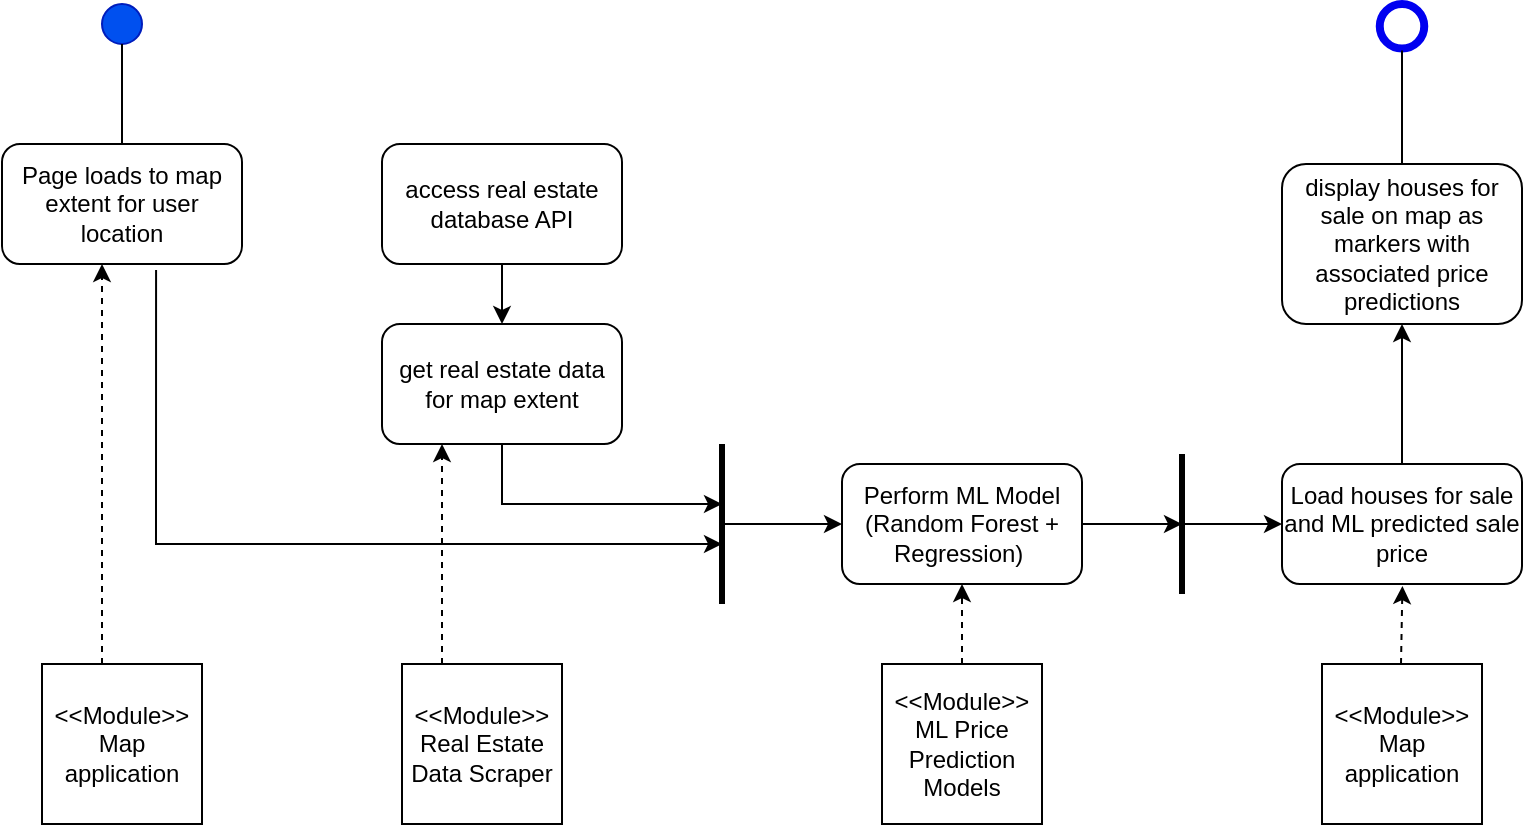 <mxfile version="22.1.2" type="device">
  <diagram name="Page-1" id="mZAGDkjLX-rgJoIDHCeY">
    <mxGraphModel dx="954" dy="674" grid="1" gridSize="10" guides="1" tooltips="1" connect="1" arrows="1" fold="1" page="1" pageScale="1" pageWidth="850" pageHeight="1100" math="0" shadow="0">
      <root>
        <mxCell id="0" />
        <mxCell id="1" parent="0" />
        <mxCell id="uKq6kxDPPlUrrm8vqb3u-1" value="access real estate database API" style="rounded=1;whiteSpace=wrap;html=1;" parent="1" vertex="1">
          <mxGeometry x="250" y="180" width="120" height="60" as="geometry" />
        </mxCell>
        <mxCell id="uKq6kxDPPlUrrm8vqb3u-2" value="&amp;lt;&amp;lt;Module&amp;gt;&amp;gt;&lt;br&gt;Real Estate Data Scraper" style="whiteSpace=wrap;html=1;aspect=fixed;" parent="1" vertex="1">
          <mxGeometry x="260" y="440" width="80" height="80" as="geometry" />
        </mxCell>
        <mxCell id="uKq6kxDPPlUrrm8vqb3u-3" value="&amp;lt;&amp;lt;Module&amp;gt;&amp;gt;&lt;br&gt;ML Price Prediction Models" style="whiteSpace=wrap;html=1;aspect=fixed;" parent="1" vertex="1">
          <mxGeometry x="500" y="440" width="80" height="80" as="geometry" />
        </mxCell>
        <mxCell id="uKq6kxDPPlUrrm8vqb3u-4" value="&amp;lt;&amp;lt;Module&amp;gt;&amp;gt;&lt;br&gt;Map application" style="whiteSpace=wrap;html=1;aspect=fixed;" parent="1" vertex="1">
          <mxGeometry x="720" y="440" width="80" height="80" as="geometry" />
        </mxCell>
        <mxCell id="uKq6kxDPPlUrrm8vqb3u-5" value="" style="ellipse;whiteSpace=wrap;html=1;aspect=fixed;fillColor=#0050ef;fontColor=#ffffff;strokeColor=#001DBC;" parent="1" vertex="1">
          <mxGeometry x="110" y="110" width="20" height="20" as="geometry" />
        </mxCell>
        <mxCell id="uKq6kxDPPlUrrm8vqb3u-7" value="" style="ellipse;whiteSpace=wrap;html=1;aspect=fixed;fillColor=none;strokeColor=#0000F0;perimeterSpacing=1;strokeWidth=4;" parent="1" vertex="1">
          <mxGeometry x="748.88" y="110" width="22.25" height="22.25" as="geometry" />
        </mxCell>
        <mxCell id="uKq6kxDPPlUrrm8vqb3u-10" value="" style="endArrow=none;html=1;rounded=0;strokeWidth=3;" parent="1" edge="1">
          <mxGeometry width="50" height="50" relative="1" as="geometry">
            <mxPoint x="420" y="410" as="sourcePoint" />
            <mxPoint x="420" y="330" as="targetPoint" />
          </mxGeometry>
        </mxCell>
        <mxCell id="uKq6kxDPPlUrrm8vqb3u-11" value="" style="endArrow=none;html=1;rounded=0;strokeWidth=3;" parent="1" edge="1">
          <mxGeometry width="50" height="50" relative="1" as="geometry">
            <mxPoint x="650" y="405" as="sourcePoint" />
            <mxPoint x="650" y="335" as="targetPoint" />
          </mxGeometry>
        </mxCell>
        <mxCell id="uKq6kxDPPlUrrm8vqb3u-12" value="Perform ML Model (Random Forest + Regression)&amp;nbsp;" style="rounded=1;whiteSpace=wrap;html=1;" parent="1" vertex="1">
          <mxGeometry x="480" y="340" width="120" height="60" as="geometry" />
        </mxCell>
        <mxCell id="uKq6kxDPPlUrrm8vqb3u-13" value="" style="endArrow=classic;html=1;rounded=0;exitX=0.5;exitY=1;exitDx=0;exitDy=0;" parent="1" edge="1" source="5s8iqSx1psVmnMG8HaQG-1">
          <mxGeometry width="50" height="50" relative="1" as="geometry">
            <mxPoint x="310" y="300" as="sourcePoint" />
            <mxPoint x="420" y="360" as="targetPoint" />
            <Array as="points">
              <mxPoint x="310" y="360" />
            </Array>
          </mxGeometry>
        </mxCell>
        <mxCell id="uKq6kxDPPlUrrm8vqb3u-16" value="" style="endArrow=classic;html=1;rounded=0;exitX=1;exitY=0.5;exitDx=0;exitDy=0;" parent="1" edge="1" source="uKq6kxDPPlUrrm8vqb3u-12">
          <mxGeometry width="50" height="50" relative="1" as="geometry">
            <mxPoint x="600" y="210" as="sourcePoint" />
            <mxPoint x="650" y="370" as="targetPoint" />
            <Array as="points">
              <mxPoint x="630" y="370" />
            </Array>
          </mxGeometry>
        </mxCell>
        <mxCell id="uKq6kxDPPlUrrm8vqb3u-17" value="" style="endArrow=classic;html=1;rounded=0;entryX=0;entryY=0.5;entryDx=0;entryDy=0;" parent="1" edge="1">
          <mxGeometry width="50" height="50" relative="1" as="geometry">
            <mxPoint x="420" y="370" as="sourcePoint" />
            <mxPoint x="480" y="370" as="targetPoint" />
          </mxGeometry>
        </mxCell>
        <mxCell id="uKq6kxDPPlUrrm8vqb3u-18" value="" style="endArrow=classic;html=1;rounded=0;dashed=1;entryX=0.25;entryY=1;entryDx=0;entryDy=0;" parent="1" target="5s8iqSx1psVmnMG8HaQG-1" edge="1">
          <mxGeometry width="50" height="50" relative="1" as="geometry">
            <mxPoint x="280" y="440" as="sourcePoint" />
            <mxPoint x="280" y="300" as="targetPoint" />
          </mxGeometry>
        </mxCell>
        <mxCell id="uKq6kxDPPlUrrm8vqb3u-20" value="" style="endArrow=classic;html=1;rounded=0;dashed=1;entryX=0.358;entryY=1.017;entryDx=0;entryDy=0;entryPerimeter=0;" parent="1" edge="1">
          <mxGeometry width="50" height="50" relative="1" as="geometry">
            <mxPoint x="759.5" y="440" as="sourcePoint" />
            <mxPoint x="760.21" y="401.02" as="targetPoint" />
          </mxGeometry>
        </mxCell>
        <mxCell id="uKq6kxDPPlUrrm8vqb3u-21" value="Page loads to map extent for user location" style="rounded=1;whiteSpace=wrap;html=1;" parent="1" vertex="1">
          <mxGeometry x="60" y="180" width="120" height="60" as="geometry" />
        </mxCell>
        <mxCell id="uKq6kxDPPlUrrm8vqb3u-22" value="&amp;lt;&amp;lt;Module&amp;gt;&amp;gt;&lt;br&gt;Map application" style="whiteSpace=wrap;html=1;aspect=fixed;" parent="1" vertex="1">
          <mxGeometry x="80" y="440" width="80" height="80" as="geometry" />
        </mxCell>
        <mxCell id="uKq6kxDPPlUrrm8vqb3u-23" value="" style="endArrow=classic;html=1;rounded=0;dashed=1;" parent="1" edge="1">
          <mxGeometry width="50" height="50" relative="1" as="geometry">
            <mxPoint x="110" y="440" as="sourcePoint" />
            <mxPoint x="110" y="240" as="targetPoint" />
          </mxGeometry>
        </mxCell>
        <mxCell id="uKq6kxDPPlUrrm8vqb3u-24" value="" style="endArrow=classic;html=1;rounded=0;exitX=0.642;exitY=1.05;exitDx=0;exitDy=0;exitPerimeter=0;" parent="1" edge="1" source="uKq6kxDPPlUrrm8vqb3u-21">
          <mxGeometry width="50" height="50" relative="1" as="geometry">
            <mxPoint x="80" y="190" as="sourcePoint" />
            <mxPoint x="420" y="380" as="targetPoint" />
            <Array as="points">
              <mxPoint x="137" y="380" />
            </Array>
          </mxGeometry>
        </mxCell>
        <mxCell id="uKq6kxDPPlUrrm8vqb3u-28" value="" style="endArrow=none;html=1;rounded=0;exitX=0.5;exitY=0;exitDx=0;exitDy=0;" parent="1" source="uKq6kxDPPlUrrm8vqb3u-21" edge="1">
          <mxGeometry width="50" height="50" relative="1" as="geometry">
            <mxPoint x="70" y="180" as="sourcePoint" />
            <mxPoint x="120" y="130" as="targetPoint" />
          </mxGeometry>
        </mxCell>
        <mxCell id="uKq6kxDPPlUrrm8vqb3u-29" value="Load houses for sale and ML predicted sale price" style="rounded=1;whiteSpace=wrap;html=1;" parent="1" vertex="1">
          <mxGeometry x="700" y="340" width="120" height="60" as="geometry" />
        </mxCell>
        <mxCell id="uKq6kxDPPlUrrm8vqb3u-30" value="" style="endArrow=none;html=1;rounded=0;exitX=0.5;exitY=1;exitDx=0;exitDy=0;entryX=0.5;entryY=0;entryDx=0;entryDy=0;" parent="1" source="uKq6kxDPPlUrrm8vqb3u-7" edge="1" target="5s8iqSx1psVmnMG8HaQG-3">
          <mxGeometry width="50" height="50" relative="1" as="geometry">
            <mxPoint x="710" y="290" as="sourcePoint" />
            <mxPoint x="782" y="240" as="targetPoint" />
          </mxGeometry>
        </mxCell>
        <mxCell id="uKq6kxDPPlUrrm8vqb3u-33" value="" style="endArrow=classic;html=1;rounded=0;exitX=0.5;exitY=0;exitDx=0;exitDy=0;dashed=1;" parent="1" source="uKq6kxDPPlUrrm8vqb3u-3" edge="1">
          <mxGeometry width="50" height="50" relative="1" as="geometry">
            <mxPoint x="490" y="450" as="sourcePoint" />
            <mxPoint x="540" y="400" as="targetPoint" />
          </mxGeometry>
        </mxCell>
        <mxCell id="uKq6kxDPPlUrrm8vqb3u-34" value="" style="endArrow=classic;html=1;rounded=0;entryX=0;entryY=0.5;entryDx=0;entryDy=0;" parent="1" target="uKq6kxDPPlUrrm8vqb3u-29" edge="1">
          <mxGeometry width="50" height="50" relative="1" as="geometry">
            <mxPoint x="650" y="370" as="sourcePoint" />
            <mxPoint x="700" y="160" as="targetPoint" />
          </mxGeometry>
        </mxCell>
        <mxCell id="5s8iqSx1psVmnMG8HaQG-1" value="get real estate data for map extent" style="rounded=1;whiteSpace=wrap;html=1;" vertex="1" parent="1">
          <mxGeometry x="250" y="270" width="120" height="60" as="geometry" />
        </mxCell>
        <mxCell id="5s8iqSx1psVmnMG8HaQG-2" value="" style="endArrow=classic;html=1;rounded=0;exitX=0.5;exitY=1;exitDx=0;exitDy=0;entryX=0.5;entryY=0;entryDx=0;entryDy=0;" edge="1" parent="1" source="uKq6kxDPPlUrrm8vqb3u-1" target="5s8iqSx1psVmnMG8HaQG-1">
          <mxGeometry width="50" height="50" relative="1" as="geometry">
            <mxPoint x="400" y="320" as="sourcePoint" />
            <mxPoint x="450" y="270" as="targetPoint" />
          </mxGeometry>
        </mxCell>
        <mxCell id="5s8iqSx1psVmnMG8HaQG-3" value="display houses for sale on map as markers with associated price predictions" style="rounded=1;whiteSpace=wrap;html=1;" vertex="1" parent="1">
          <mxGeometry x="700" y="190" width="120" height="80" as="geometry" />
        </mxCell>
        <mxCell id="5s8iqSx1psVmnMG8HaQG-4" value="" style="endArrow=classic;html=1;rounded=0;entryX=0.5;entryY=1;entryDx=0;entryDy=0;" edge="1" parent="1" target="5s8iqSx1psVmnMG8HaQG-3">
          <mxGeometry width="50" height="50" relative="1" as="geometry">
            <mxPoint x="760" y="340" as="sourcePoint" />
            <mxPoint x="810" y="290" as="targetPoint" />
          </mxGeometry>
        </mxCell>
      </root>
    </mxGraphModel>
  </diagram>
</mxfile>
